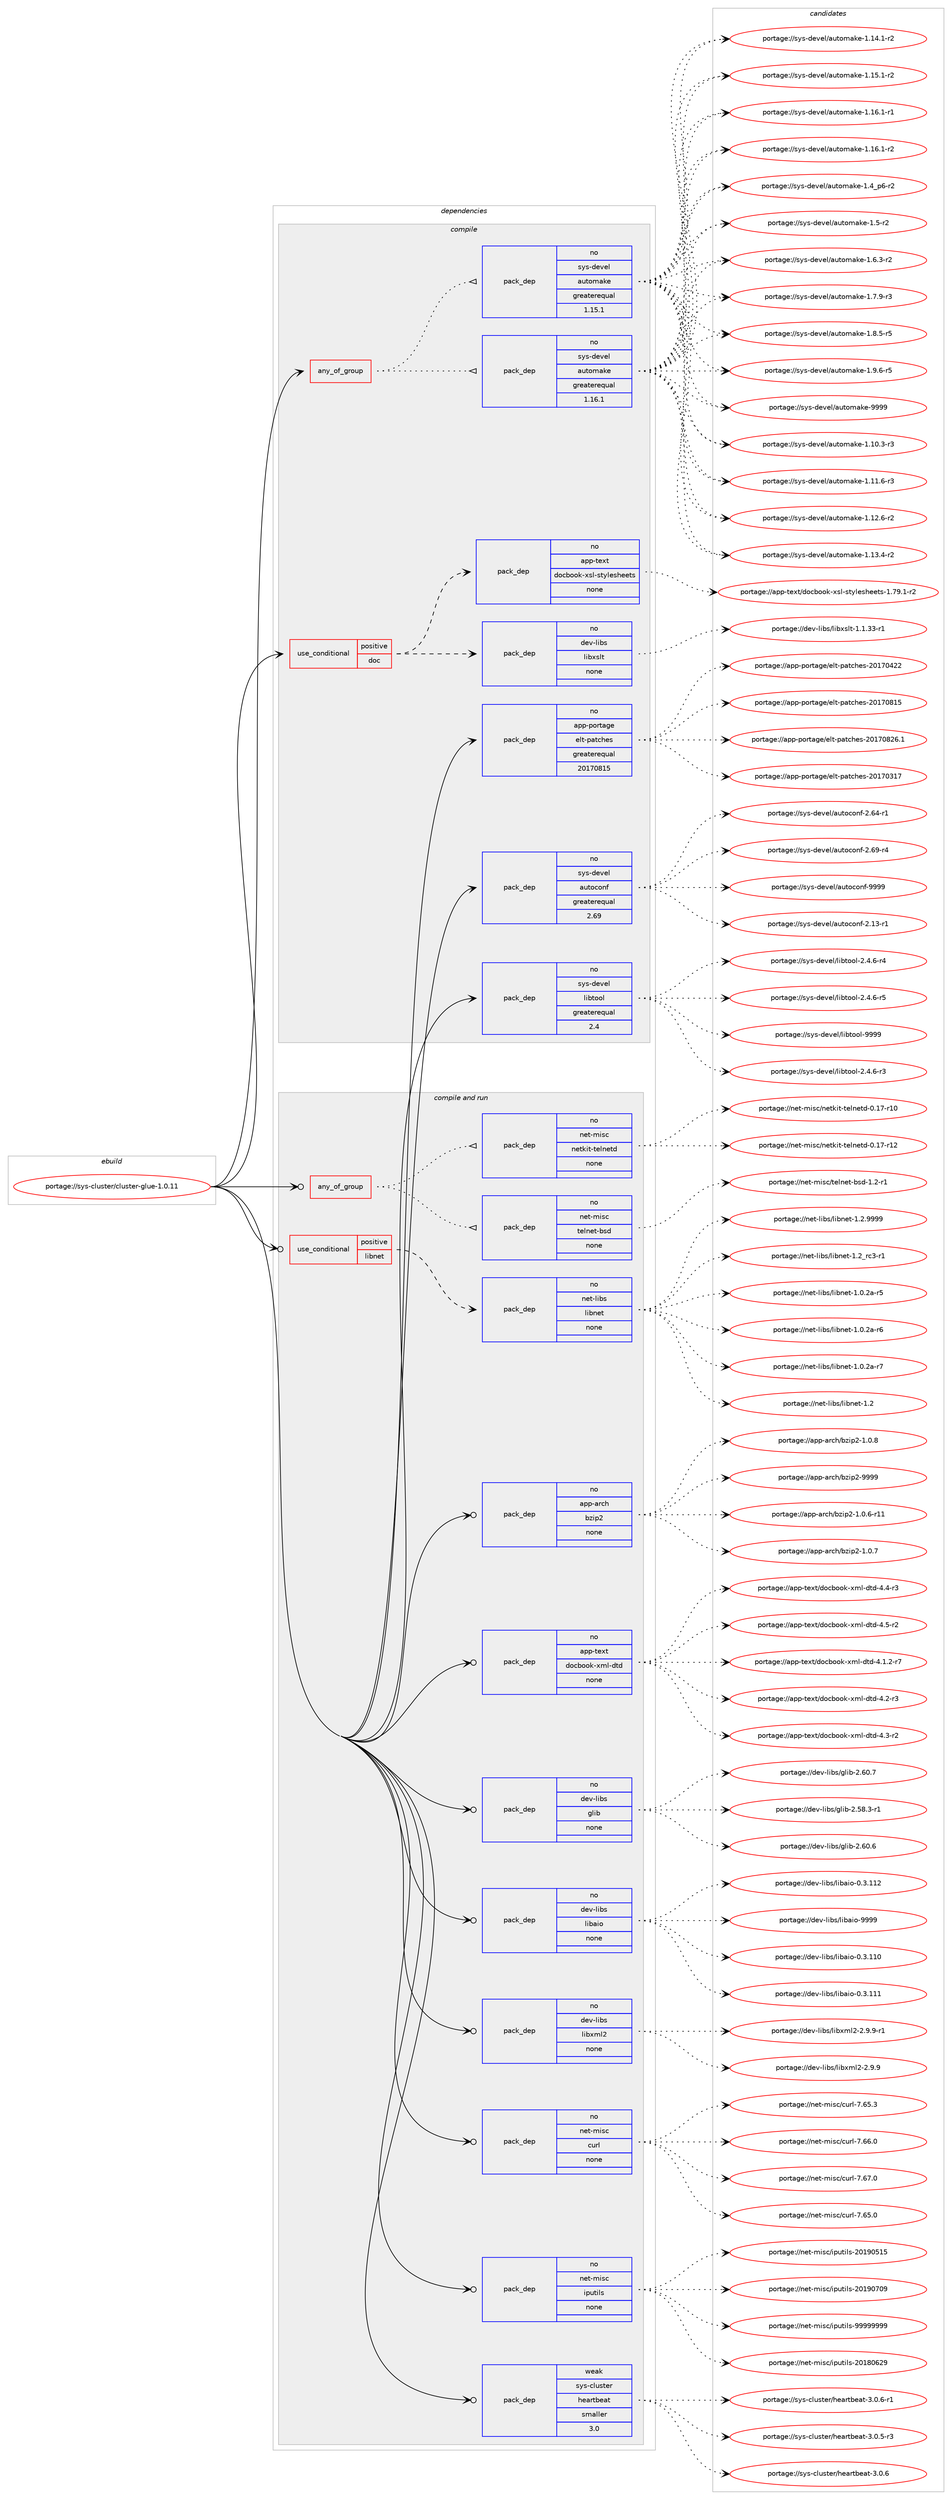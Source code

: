 digraph prolog {

# *************
# Graph options
# *************

newrank=true;
concentrate=true;
compound=true;
graph [rankdir=LR,fontname=Helvetica,fontsize=10,ranksep=1.5];#, ranksep=2.5, nodesep=0.2];
edge  [arrowhead=vee];
node  [fontname=Helvetica,fontsize=10];

# **********
# The ebuild
# **********

subgraph cluster_leftcol {
color=gray;
rank=same;
label=<<i>ebuild</i>>;
id [label="portage://sys-cluster/cluster-glue-1.0.11", color=red, width=4, href="../sys-cluster/cluster-glue-1.0.11.svg"];
}

# ****************
# The dependencies
# ****************

subgraph cluster_midcol {
color=gray;
label=<<i>dependencies</i>>;
subgraph cluster_compile {
fillcolor="#eeeeee";
style=filled;
label=<<i>compile</i>>;
subgraph any6746 {
dependency416662 [label=<<TABLE BORDER="0" CELLBORDER="1" CELLSPACING="0" CELLPADDING="4"><TR><TD CELLPADDING="10">any_of_group</TD></TR></TABLE>>, shape=none, color=red];subgraph pack308432 {
dependency416663 [label=<<TABLE BORDER="0" CELLBORDER="1" CELLSPACING="0" CELLPADDING="4" WIDTH="220"><TR><TD ROWSPAN="6" CELLPADDING="30">pack_dep</TD></TR><TR><TD WIDTH="110">no</TD></TR><TR><TD>sys-devel</TD></TR><TR><TD>automake</TD></TR><TR><TD>greaterequal</TD></TR><TR><TD>1.16.1</TD></TR></TABLE>>, shape=none, color=blue];
}
dependency416662:e -> dependency416663:w [weight=20,style="dotted",arrowhead="oinv"];
subgraph pack308433 {
dependency416664 [label=<<TABLE BORDER="0" CELLBORDER="1" CELLSPACING="0" CELLPADDING="4" WIDTH="220"><TR><TD ROWSPAN="6" CELLPADDING="30">pack_dep</TD></TR><TR><TD WIDTH="110">no</TD></TR><TR><TD>sys-devel</TD></TR><TR><TD>automake</TD></TR><TR><TD>greaterequal</TD></TR><TR><TD>1.15.1</TD></TR></TABLE>>, shape=none, color=blue];
}
dependency416662:e -> dependency416664:w [weight=20,style="dotted",arrowhead="oinv"];
}
id:e -> dependency416662:w [weight=20,style="solid",arrowhead="vee"];
subgraph cond101257 {
dependency416665 [label=<<TABLE BORDER="0" CELLBORDER="1" CELLSPACING="0" CELLPADDING="4"><TR><TD ROWSPAN="3" CELLPADDING="10">use_conditional</TD></TR><TR><TD>positive</TD></TR><TR><TD>doc</TD></TR></TABLE>>, shape=none, color=red];
subgraph pack308434 {
dependency416666 [label=<<TABLE BORDER="0" CELLBORDER="1" CELLSPACING="0" CELLPADDING="4" WIDTH="220"><TR><TD ROWSPAN="6" CELLPADDING="30">pack_dep</TD></TR><TR><TD WIDTH="110">no</TD></TR><TR><TD>dev-libs</TD></TR><TR><TD>libxslt</TD></TR><TR><TD>none</TD></TR><TR><TD></TD></TR></TABLE>>, shape=none, color=blue];
}
dependency416665:e -> dependency416666:w [weight=20,style="dashed",arrowhead="vee"];
subgraph pack308435 {
dependency416667 [label=<<TABLE BORDER="0" CELLBORDER="1" CELLSPACING="0" CELLPADDING="4" WIDTH="220"><TR><TD ROWSPAN="6" CELLPADDING="30">pack_dep</TD></TR><TR><TD WIDTH="110">no</TD></TR><TR><TD>app-text</TD></TR><TR><TD>docbook-xsl-stylesheets</TD></TR><TR><TD>none</TD></TR><TR><TD></TD></TR></TABLE>>, shape=none, color=blue];
}
dependency416665:e -> dependency416667:w [weight=20,style="dashed",arrowhead="vee"];
}
id:e -> dependency416665:w [weight=20,style="solid",arrowhead="vee"];
subgraph pack308436 {
dependency416668 [label=<<TABLE BORDER="0" CELLBORDER="1" CELLSPACING="0" CELLPADDING="4" WIDTH="220"><TR><TD ROWSPAN="6" CELLPADDING="30">pack_dep</TD></TR><TR><TD WIDTH="110">no</TD></TR><TR><TD>app-portage</TD></TR><TR><TD>elt-patches</TD></TR><TR><TD>greaterequal</TD></TR><TR><TD>20170815</TD></TR></TABLE>>, shape=none, color=blue];
}
id:e -> dependency416668:w [weight=20,style="solid",arrowhead="vee"];
subgraph pack308437 {
dependency416669 [label=<<TABLE BORDER="0" CELLBORDER="1" CELLSPACING="0" CELLPADDING="4" WIDTH="220"><TR><TD ROWSPAN="6" CELLPADDING="30">pack_dep</TD></TR><TR><TD WIDTH="110">no</TD></TR><TR><TD>sys-devel</TD></TR><TR><TD>autoconf</TD></TR><TR><TD>greaterequal</TD></TR><TR><TD>2.69</TD></TR></TABLE>>, shape=none, color=blue];
}
id:e -> dependency416669:w [weight=20,style="solid",arrowhead="vee"];
subgraph pack308438 {
dependency416670 [label=<<TABLE BORDER="0" CELLBORDER="1" CELLSPACING="0" CELLPADDING="4" WIDTH="220"><TR><TD ROWSPAN="6" CELLPADDING="30">pack_dep</TD></TR><TR><TD WIDTH="110">no</TD></TR><TR><TD>sys-devel</TD></TR><TR><TD>libtool</TD></TR><TR><TD>greaterequal</TD></TR><TR><TD>2.4</TD></TR></TABLE>>, shape=none, color=blue];
}
id:e -> dependency416670:w [weight=20,style="solid",arrowhead="vee"];
}
subgraph cluster_compileandrun {
fillcolor="#eeeeee";
style=filled;
label=<<i>compile and run</i>>;
subgraph any6747 {
dependency416671 [label=<<TABLE BORDER="0" CELLBORDER="1" CELLSPACING="0" CELLPADDING="4"><TR><TD CELLPADDING="10">any_of_group</TD></TR></TABLE>>, shape=none, color=red];subgraph pack308439 {
dependency416672 [label=<<TABLE BORDER="0" CELLBORDER="1" CELLSPACING="0" CELLPADDING="4" WIDTH="220"><TR><TD ROWSPAN="6" CELLPADDING="30">pack_dep</TD></TR><TR><TD WIDTH="110">no</TD></TR><TR><TD>net-misc</TD></TR><TR><TD>netkit-telnetd</TD></TR><TR><TD>none</TD></TR><TR><TD></TD></TR></TABLE>>, shape=none, color=blue];
}
dependency416671:e -> dependency416672:w [weight=20,style="dotted",arrowhead="oinv"];
subgraph pack308440 {
dependency416673 [label=<<TABLE BORDER="0" CELLBORDER="1" CELLSPACING="0" CELLPADDING="4" WIDTH="220"><TR><TD ROWSPAN="6" CELLPADDING="30">pack_dep</TD></TR><TR><TD WIDTH="110">no</TD></TR><TR><TD>net-misc</TD></TR><TR><TD>telnet-bsd</TD></TR><TR><TD>none</TD></TR><TR><TD></TD></TR></TABLE>>, shape=none, color=blue];
}
dependency416671:e -> dependency416673:w [weight=20,style="dotted",arrowhead="oinv"];
}
id:e -> dependency416671:w [weight=20,style="solid",arrowhead="odotvee"];
subgraph cond101258 {
dependency416674 [label=<<TABLE BORDER="0" CELLBORDER="1" CELLSPACING="0" CELLPADDING="4"><TR><TD ROWSPAN="3" CELLPADDING="10">use_conditional</TD></TR><TR><TD>positive</TD></TR><TR><TD>libnet</TD></TR></TABLE>>, shape=none, color=red];
subgraph pack308441 {
dependency416675 [label=<<TABLE BORDER="0" CELLBORDER="1" CELLSPACING="0" CELLPADDING="4" WIDTH="220"><TR><TD ROWSPAN="6" CELLPADDING="30">pack_dep</TD></TR><TR><TD WIDTH="110">no</TD></TR><TR><TD>net-libs</TD></TR><TR><TD>libnet</TD></TR><TR><TD>none</TD></TR><TR><TD></TD></TR></TABLE>>, shape=none, color=blue];
}
dependency416674:e -> dependency416675:w [weight=20,style="dashed",arrowhead="vee"];
}
id:e -> dependency416674:w [weight=20,style="solid",arrowhead="odotvee"];
subgraph pack308442 {
dependency416676 [label=<<TABLE BORDER="0" CELLBORDER="1" CELLSPACING="0" CELLPADDING="4" WIDTH="220"><TR><TD ROWSPAN="6" CELLPADDING="30">pack_dep</TD></TR><TR><TD WIDTH="110">no</TD></TR><TR><TD>app-arch</TD></TR><TR><TD>bzip2</TD></TR><TR><TD>none</TD></TR><TR><TD></TD></TR></TABLE>>, shape=none, color=blue];
}
id:e -> dependency416676:w [weight=20,style="solid",arrowhead="odotvee"];
subgraph pack308443 {
dependency416677 [label=<<TABLE BORDER="0" CELLBORDER="1" CELLSPACING="0" CELLPADDING="4" WIDTH="220"><TR><TD ROWSPAN="6" CELLPADDING="30">pack_dep</TD></TR><TR><TD WIDTH="110">no</TD></TR><TR><TD>app-text</TD></TR><TR><TD>docbook-xml-dtd</TD></TR><TR><TD>none</TD></TR><TR><TD></TD></TR></TABLE>>, shape=none, color=blue];
}
id:e -> dependency416677:w [weight=20,style="solid",arrowhead="odotvee"];
subgraph pack308444 {
dependency416678 [label=<<TABLE BORDER="0" CELLBORDER="1" CELLSPACING="0" CELLPADDING="4" WIDTH="220"><TR><TD ROWSPAN="6" CELLPADDING="30">pack_dep</TD></TR><TR><TD WIDTH="110">no</TD></TR><TR><TD>dev-libs</TD></TR><TR><TD>glib</TD></TR><TR><TD>none</TD></TR><TR><TD></TD></TR></TABLE>>, shape=none, color=blue];
}
id:e -> dependency416678:w [weight=20,style="solid",arrowhead="odotvee"];
subgraph pack308445 {
dependency416679 [label=<<TABLE BORDER="0" CELLBORDER="1" CELLSPACING="0" CELLPADDING="4" WIDTH="220"><TR><TD ROWSPAN="6" CELLPADDING="30">pack_dep</TD></TR><TR><TD WIDTH="110">no</TD></TR><TR><TD>dev-libs</TD></TR><TR><TD>libaio</TD></TR><TR><TD>none</TD></TR><TR><TD></TD></TR></TABLE>>, shape=none, color=blue];
}
id:e -> dependency416679:w [weight=20,style="solid",arrowhead="odotvee"];
subgraph pack308446 {
dependency416680 [label=<<TABLE BORDER="0" CELLBORDER="1" CELLSPACING="0" CELLPADDING="4" WIDTH="220"><TR><TD ROWSPAN="6" CELLPADDING="30">pack_dep</TD></TR><TR><TD WIDTH="110">no</TD></TR><TR><TD>dev-libs</TD></TR><TR><TD>libxml2</TD></TR><TR><TD>none</TD></TR><TR><TD></TD></TR></TABLE>>, shape=none, color=blue];
}
id:e -> dependency416680:w [weight=20,style="solid",arrowhead="odotvee"];
subgraph pack308447 {
dependency416681 [label=<<TABLE BORDER="0" CELLBORDER="1" CELLSPACING="0" CELLPADDING="4" WIDTH="220"><TR><TD ROWSPAN="6" CELLPADDING="30">pack_dep</TD></TR><TR><TD WIDTH="110">no</TD></TR><TR><TD>net-misc</TD></TR><TR><TD>curl</TD></TR><TR><TD>none</TD></TR><TR><TD></TD></TR></TABLE>>, shape=none, color=blue];
}
id:e -> dependency416681:w [weight=20,style="solid",arrowhead="odotvee"];
subgraph pack308448 {
dependency416682 [label=<<TABLE BORDER="0" CELLBORDER="1" CELLSPACING="0" CELLPADDING="4" WIDTH="220"><TR><TD ROWSPAN="6" CELLPADDING="30">pack_dep</TD></TR><TR><TD WIDTH="110">no</TD></TR><TR><TD>net-misc</TD></TR><TR><TD>iputils</TD></TR><TR><TD>none</TD></TR><TR><TD></TD></TR></TABLE>>, shape=none, color=blue];
}
id:e -> dependency416682:w [weight=20,style="solid",arrowhead="odotvee"];
subgraph pack308449 {
dependency416683 [label=<<TABLE BORDER="0" CELLBORDER="1" CELLSPACING="0" CELLPADDING="4" WIDTH="220"><TR><TD ROWSPAN="6" CELLPADDING="30">pack_dep</TD></TR><TR><TD WIDTH="110">weak</TD></TR><TR><TD>sys-cluster</TD></TR><TR><TD>heartbeat</TD></TR><TR><TD>smaller</TD></TR><TR><TD>3.0</TD></TR></TABLE>>, shape=none, color=blue];
}
id:e -> dependency416683:w [weight=20,style="solid",arrowhead="odotvee"];
}
subgraph cluster_run {
fillcolor="#eeeeee";
style=filled;
label=<<i>run</i>>;
}
}

# **************
# The candidates
# **************

subgraph cluster_choices {
rank=same;
color=gray;
label=<<i>candidates</i>>;

subgraph choice308432 {
color=black;
nodesep=1;
choiceportage11512111545100101118101108479711711611110997107101454946494846514511451 [label="portage://sys-devel/automake-1.10.3-r3", color=red, width=4,href="../sys-devel/automake-1.10.3-r3.svg"];
choiceportage11512111545100101118101108479711711611110997107101454946494946544511451 [label="portage://sys-devel/automake-1.11.6-r3", color=red, width=4,href="../sys-devel/automake-1.11.6-r3.svg"];
choiceportage11512111545100101118101108479711711611110997107101454946495046544511450 [label="portage://sys-devel/automake-1.12.6-r2", color=red, width=4,href="../sys-devel/automake-1.12.6-r2.svg"];
choiceportage11512111545100101118101108479711711611110997107101454946495146524511450 [label="portage://sys-devel/automake-1.13.4-r2", color=red, width=4,href="../sys-devel/automake-1.13.4-r2.svg"];
choiceportage11512111545100101118101108479711711611110997107101454946495246494511450 [label="portage://sys-devel/automake-1.14.1-r2", color=red, width=4,href="../sys-devel/automake-1.14.1-r2.svg"];
choiceportage11512111545100101118101108479711711611110997107101454946495346494511450 [label="portage://sys-devel/automake-1.15.1-r2", color=red, width=4,href="../sys-devel/automake-1.15.1-r2.svg"];
choiceportage11512111545100101118101108479711711611110997107101454946495446494511449 [label="portage://sys-devel/automake-1.16.1-r1", color=red, width=4,href="../sys-devel/automake-1.16.1-r1.svg"];
choiceportage11512111545100101118101108479711711611110997107101454946495446494511450 [label="portage://sys-devel/automake-1.16.1-r2", color=red, width=4,href="../sys-devel/automake-1.16.1-r2.svg"];
choiceportage115121115451001011181011084797117116111109971071014549465295112544511450 [label="portage://sys-devel/automake-1.4_p6-r2", color=red, width=4,href="../sys-devel/automake-1.4_p6-r2.svg"];
choiceportage11512111545100101118101108479711711611110997107101454946534511450 [label="portage://sys-devel/automake-1.5-r2", color=red, width=4,href="../sys-devel/automake-1.5-r2.svg"];
choiceportage115121115451001011181011084797117116111109971071014549465446514511450 [label="portage://sys-devel/automake-1.6.3-r2", color=red, width=4,href="../sys-devel/automake-1.6.3-r2.svg"];
choiceportage115121115451001011181011084797117116111109971071014549465546574511451 [label="portage://sys-devel/automake-1.7.9-r3", color=red, width=4,href="../sys-devel/automake-1.7.9-r3.svg"];
choiceportage115121115451001011181011084797117116111109971071014549465646534511453 [label="portage://sys-devel/automake-1.8.5-r5", color=red, width=4,href="../sys-devel/automake-1.8.5-r5.svg"];
choiceportage115121115451001011181011084797117116111109971071014549465746544511453 [label="portage://sys-devel/automake-1.9.6-r5", color=red, width=4,href="../sys-devel/automake-1.9.6-r5.svg"];
choiceportage115121115451001011181011084797117116111109971071014557575757 [label="portage://sys-devel/automake-9999", color=red, width=4,href="../sys-devel/automake-9999.svg"];
dependency416663:e -> choiceportage11512111545100101118101108479711711611110997107101454946494846514511451:w [style=dotted,weight="100"];
dependency416663:e -> choiceportage11512111545100101118101108479711711611110997107101454946494946544511451:w [style=dotted,weight="100"];
dependency416663:e -> choiceportage11512111545100101118101108479711711611110997107101454946495046544511450:w [style=dotted,weight="100"];
dependency416663:e -> choiceportage11512111545100101118101108479711711611110997107101454946495146524511450:w [style=dotted,weight="100"];
dependency416663:e -> choiceportage11512111545100101118101108479711711611110997107101454946495246494511450:w [style=dotted,weight="100"];
dependency416663:e -> choiceportage11512111545100101118101108479711711611110997107101454946495346494511450:w [style=dotted,weight="100"];
dependency416663:e -> choiceportage11512111545100101118101108479711711611110997107101454946495446494511449:w [style=dotted,weight="100"];
dependency416663:e -> choiceportage11512111545100101118101108479711711611110997107101454946495446494511450:w [style=dotted,weight="100"];
dependency416663:e -> choiceportage115121115451001011181011084797117116111109971071014549465295112544511450:w [style=dotted,weight="100"];
dependency416663:e -> choiceportage11512111545100101118101108479711711611110997107101454946534511450:w [style=dotted,weight="100"];
dependency416663:e -> choiceportage115121115451001011181011084797117116111109971071014549465446514511450:w [style=dotted,weight="100"];
dependency416663:e -> choiceportage115121115451001011181011084797117116111109971071014549465546574511451:w [style=dotted,weight="100"];
dependency416663:e -> choiceportage115121115451001011181011084797117116111109971071014549465646534511453:w [style=dotted,weight="100"];
dependency416663:e -> choiceportage115121115451001011181011084797117116111109971071014549465746544511453:w [style=dotted,weight="100"];
dependency416663:e -> choiceportage115121115451001011181011084797117116111109971071014557575757:w [style=dotted,weight="100"];
}
subgraph choice308433 {
color=black;
nodesep=1;
choiceportage11512111545100101118101108479711711611110997107101454946494846514511451 [label="portage://sys-devel/automake-1.10.3-r3", color=red, width=4,href="../sys-devel/automake-1.10.3-r3.svg"];
choiceportage11512111545100101118101108479711711611110997107101454946494946544511451 [label="portage://sys-devel/automake-1.11.6-r3", color=red, width=4,href="../sys-devel/automake-1.11.6-r3.svg"];
choiceportage11512111545100101118101108479711711611110997107101454946495046544511450 [label="portage://sys-devel/automake-1.12.6-r2", color=red, width=4,href="../sys-devel/automake-1.12.6-r2.svg"];
choiceportage11512111545100101118101108479711711611110997107101454946495146524511450 [label="portage://sys-devel/automake-1.13.4-r2", color=red, width=4,href="../sys-devel/automake-1.13.4-r2.svg"];
choiceportage11512111545100101118101108479711711611110997107101454946495246494511450 [label="portage://sys-devel/automake-1.14.1-r2", color=red, width=4,href="../sys-devel/automake-1.14.1-r2.svg"];
choiceportage11512111545100101118101108479711711611110997107101454946495346494511450 [label="portage://sys-devel/automake-1.15.1-r2", color=red, width=4,href="../sys-devel/automake-1.15.1-r2.svg"];
choiceportage11512111545100101118101108479711711611110997107101454946495446494511449 [label="portage://sys-devel/automake-1.16.1-r1", color=red, width=4,href="../sys-devel/automake-1.16.1-r1.svg"];
choiceportage11512111545100101118101108479711711611110997107101454946495446494511450 [label="portage://sys-devel/automake-1.16.1-r2", color=red, width=4,href="../sys-devel/automake-1.16.1-r2.svg"];
choiceportage115121115451001011181011084797117116111109971071014549465295112544511450 [label="portage://sys-devel/automake-1.4_p6-r2", color=red, width=4,href="../sys-devel/automake-1.4_p6-r2.svg"];
choiceportage11512111545100101118101108479711711611110997107101454946534511450 [label="portage://sys-devel/automake-1.5-r2", color=red, width=4,href="../sys-devel/automake-1.5-r2.svg"];
choiceportage115121115451001011181011084797117116111109971071014549465446514511450 [label="portage://sys-devel/automake-1.6.3-r2", color=red, width=4,href="../sys-devel/automake-1.6.3-r2.svg"];
choiceportage115121115451001011181011084797117116111109971071014549465546574511451 [label="portage://sys-devel/automake-1.7.9-r3", color=red, width=4,href="../sys-devel/automake-1.7.9-r3.svg"];
choiceportage115121115451001011181011084797117116111109971071014549465646534511453 [label="portage://sys-devel/automake-1.8.5-r5", color=red, width=4,href="../sys-devel/automake-1.8.5-r5.svg"];
choiceportage115121115451001011181011084797117116111109971071014549465746544511453 [label="portage://sys-devel/automake-1.9.6-r5", color=red, width=4,href="../sys-devel/automake-1.9.6-r5.svg"];
choiceportage115121115451001011181011084797117116111109971071014557575757 [label="portage://sys-devel/automake-9999", color=red, width=4,href="../sys-devel/automake-9999.svg"];
dependency416664:e -> choiceportage11512111545100101118101108479711711611110997107101454946494846514511451:w [style=dotted,weight="100"];
dependency416664:e -> choiceportage11512111545100101118101108479711711611110997107101454946494946544511451:w [style=dotted,weight="100"];
dependency416664:e -> choiceportage11512111545100101118101108479711711611110997107101454946495046544511450:w [style=dotted,weight="100"];
dependency416664:e -> choiceportage11512111545100101118101108479711711611110997107101454946495146524511450:w [style=dotted,weight="100"];
dependency416664:e -> choiceportage11512111545100101118101108479711711611110997107101454946495246494511450:w [style=dotted,weight="100"];
dependency416664:e -> choiceportage11512111545100101118101108479711711611110997107101454946495346494511450:w [style=dotted,weight="100"];
dependency416664:e -> choiceportage11512111545100101118101108479711711611110997107101454946495446494511449:w [style=dotted,weight="100"];
dependency416664:e -> choiceportage11512111545100101118101108479711711611110997107101454946495446494511450:w [style=dotted,weight="100"];
dependency416664:e -> choiceportage115121115451001011181011084797117116111109971071014549465295112544511450:w [style=dotted,weight="100"];
dependency416664:e -> choiceportage11512111545100101118101108479711711611110997107101454946534511450:w [style=dotted,weight="100"];
dependency416664:e -> choiceportage115121115451001011181011084797117116111109971071014549465446514511450:w [style=dotted,weight="100"];
dependency416664:e -> choiceportage115121115451001011181011084797117116111109971071014549465546574511451:w [style=dotted,weight="100"];
dependency416664:e -> choiceportage115121115451001011181011084797117116111109971071014549465646534511453:w [style=dotted,weight="100"];
dependency416664:e -> choiceportage115121115451001011181011084797117116111109971071014549465746544511453:w [style=dotted,weight="100"];
dependency416664:e -> choiceportage115121115451001011181011084797117116111109971071014557575757:w [style=dotted,weight="100"];
}
subgraph choice308434 {
color=black;
nodesep=1;
choiceportage10010111845108105981154710810598120115108116454946494651514511449 [label="portage://dev-libs/libxslt-1.1.33-r1", color=red, width=4,href="../dev-libs/libxslt-1.1.33-r1.svg"];
dependency416666:e -> choiceportage10010111845108105981154710810598120115108116454946494651514511449:w [style=dotted,weight="100"];
}
subgraph choice308435 {
color=black;
nodesep=1;
choiceportage97112112451161011201164710011199981111111074512011510845115116121108101115104101101116115454946555746494511450 [label="portage://app-text/docbook-xsl-stylesheets-1.79.1-r2", color=red, width=4,href="../app-text/docbook-xsl-stylesheets-1.79.1-r2.svg"];
dependency416667:e -> choiceportage97112112451161011201164710011199981111111074512011510845115116121108101115104101101116115454946555746494511450:w [style=dotted,weight="100"];
}
subgraph choice308436 {
color=black;
nodesep=1;
choiceportage97112112451121111141169710310147101108116451129711699104101115455048495548514955 [label="portage://app-portage/elt-patches-20170317", color=red, width=4,href="../app-portage/elt-patches-20170317.svg"];
choiceportage97112112451121111141169710310147101108116451129711699104101115455048495548525050 [label="portage://app-portage/elt-patches-20170422", color=red, width=4,href="../app-portage/elt-patches-20170422.svg"];
choiceportage97112112451121111141169710310147101108116451129711699104101115455048495548564953 [label="portage://app-portage/elt-patches-20170815", color=red, width=4,href="../app-portage/elt-patches-20170815.svg"];
choiceportage971121124511211111411697103101471011081164511297116991041011154550484955485650544649 [label="portage://app-portage/elt-patches-20170826.1", color=red, width=4,href="../app-portage/elt-patches-20170826.1.svg"];
dependency416668:e -> choiceportage97112112451121111141169710310147101108116451129711699104101115455048495548514955:w [style=dotted,weight="100"];
dependency416668:e -> choiceportage97112112451121111141169710310147101108116451129711699104101115455048495548525050:w [style=dotted,weight="100"];
dependency416668:e -> choiceportage97112112451121111141169710310147101108116451129711699104101115455048495548564953:w [style=dotted,weight="100"];
dependency416668:e -> choiceportage971121124511211111411697103101471011081164511297116991041011154550484955485650544649:w [style=dotted,weight="100"];
}
subgraph choice308437 {
color=black;
nodesep=1;
choiceportage1151211154510010111810110847971171161119911111010245504649514511449 [label="portage://sys-devel/autoconf-2.13-r1", color=red, width=4,href="../sys-devel/autoconf-2.13-r1.svg"];
choiceportage1151211154510010111810110847971171161119911111010245504654524511449 [label="portage://sys-devel/autoconf-2.64-r1", color=red, width=4,href="../sys-devel/autoconf-2.64-r1.svg"];
choiceportage1151211154510010111810110847971171161119911111010245504654574511452 [label="portage://sys-devel/autoconf-2.69-r4", color=red, width=4,href="../sys-devel/autoconf-2.69-r4.svg"];
choiceportage115121115451001011181011084797117116111991111101024557575757 [label="portage://sys-devel/autoconf-9999", color=red, width=4,href="../sys-devel/autoconf-9999.svg"];
dependency416669:e -> choiceportage1151211154510010111810110847971171161119911111010245504649514511449:w [style=dotted,weight="100"];
dependency416669:e -> choiceportage1151211154510010111810110847971171161119911111010245504654524511449:w [style=dotted,weight="100"];
dependency416669:e -> choiceportage1151211154510010111810110847971171161119911111010245504654574511452:w [style=dotted,weight="100"];
dependency416669:e -> choiceportage115121115451001011181011084797117116111991111101024557575757:w [style=dotted,weight="100"];
}
subgraph choice308438 {
color=black;
nodesep=1;
choiceportage1151211154510010111810110847108105981161111111084550465246544511451 [label="portage://sys-devel/libtool-2.4.6-r3", color=red, width=4,href="../sys-devel/libtool-2.4.6-r3.svg"];
choiceportage1151211154510010111810110847108105981161111111084550465246544511452 [label="portage://sys-devel/libtool-2.4.6-r4", color=red, width=4,href="../sys-devel/libtool-2.4.6-r4.svg"];
choiceportage1151211154510010111810110847108105981161111111084550465246544511453 [label="portage://sys-devel/libtool-2.4.6-r5", color=red, width=4,href="../sys-devel/libtool-2.4.6-r5.svg"];
choiceportage1151211154510010111810110847108105981161111111084557575757 [label="portage://sys-devel/libtool-9999", color=red, width=4,href="../sys-devel/libtool-9999.svg"];
dependency416670:e -> choiceportage1151211154510010111810110847108105981161111111084550465246544511451:w [style=dotted,weight="100"];
dependency416670:e -> choiceportage1151211154510010111810110847108105981161111111084550465246544511452:w [style=dotted,weight="100"];
dependency416670:e -> choiceportage1151211154510010111810110847108105981161111111084550465246544511453:w [style=dotted,weight="100"];
dependency416670:e -> choiceportage1151211154510010111810110847108105981161111111084557575757:w [style=dotted,weight="100"];
}
subgraph choice308439 {
color=black;
nodesep=1;
choiceportage110101116451091051159947110101116107105116451161011081101011161004548464955451144948 [label="portage://net-misc/netkit-telnetd-0.17-r10", color=red, width=4,href="../net-misc/netkit-telnetd-0.17-r10.svg"];
choiceportage110101116451091051159947110101116107105116451161011081101011161004548464955451144950 [label="portage://net-misc/netkit-telnetd-0.17-r12", color=red, width=4,href="../net-misc/netkit-telnetd-0.17-r12.svg"];
dependency416672:e -> choiceportage110101116451091051159947110101116107105116451161011081101011161004548464955451144948:w [style=dotted,weight="100"];
dependency416672:e -> choiceportage110101116451091051159947110101116107105116451161011081101011161004548464955451144950:w [style=dotted,weight="100"];
}
subgraph choice308440 {
color=black;
nodesep=1;
choiceportage1101011164510910511599471161011081101011164598115100454946504511449 [label="portage://net-misc/telnet-bsd-1.2-r1", color=red, width=4,href="../net-misc/telnet-bsd-1.2-r1.svg"];
dependency416673:e -> choiceportage1101011164510910511599471161011081101011164598115100454946504511449:w [style=dotted,weight="100"];
}
subgraph choice308441 {
color=black;
nodesep=1;
choiceportage11010111645108105981154710810598110101116454946484650974511453 [label="portage://net-libs/libnet-1.0.2a-r5", color=red, width=4,href="../net-libs/libnet-1.0.2a-r5.svg"];
choiceportage11010111645108105981154710810598110101116454946484650974511454 [label="portage://net-libs/libnet-1.0.2a-r6", color=red, width=4,href="../net-libs/libnet-1.0.2a-r6.svg"];
choiceportage11010111645108105981154710810598110101116454946484650974511455 [label="portage://net-libs/libnet-1.0.2a-r7", color=red, width=4,href="../net-libs/libnet-1.0.2a-r7.svg"];
choiceportage1101011164510810598115471081059811010111645494650 [label="portage://net-libs/libnet-1.2", color=red, width=4,href="../net-libs/libnet-1.2.svg"];
choiceportage11010111645108105981154710810598110101116454946504657575757 [label="portage://net-libs/libnet-1.2.9999", color=red, width=4,href="../net-libs/libnet-1.2.9999.svg"];
choiceportage11010111645108105981154710810598110101116454946509511499514511449 [label="portage://net-libs/libnet-1.2_rc3-r1", color=red, width=4,href="../net-libs/libnet-1.2_rc3-r1.svg"];
dependency416675:e -> choiceportage11010111645108105981154710810598110101116454946484650974511453:w [style=dotted,weight="100"];
dependency416675:e -> choiceportage11010111645108105981154710810598110101116454946484650974511454:w [style=dotted,weight="100"];
dependency416675:e -> choiceportage11010111645108105981154710810598110101116454946484650974511455:w [style=dotted,weight="100"];
dependency416675:e -> choiceportage1101011164510810598115471081059811010111645494650:w [style=dotted,weight="100"];
dependency416675:e -> choiceportage11010111645108105981154710810598110101116454946504657575757:w [style=dotted,weight="100"];
dependency416675:e -> choiceportage11010111645108105981154710810598110101116454946509511499514511449:w [style=dotted,weight="100"];
}
subgraph choice308442 {
color=black;
nodesep=1;
choiceportage97112112459711499104479812210511250454946484654451144949 [label="portage://app-arch/bzip2-1.0.6-r11", color=red, width=4,href="../app-arch/bzip2-1.0.6-r11.svg"];
choiceportage97112112459711499104479812210511250454946484655 [label="portage://app-arch/bzip2-1.0.7", color=red, width=4,href="../app-arch/bzip2-1.0.7.svg"];
choiceportage97112112459711499104479812210511250454946484656 [label="portage://app-arch/bzip2-1.0.8", color=red, width=4,href="../app-arch/bzip2-1.0.8.svg"];
choiceportage971121124597114991044798122105112504557575757 [label="portage://app-arch/bzip2-9999", color=red, width=4,href="../app-arch/bzip2-9999.svg"];
dependency416676:e -> choiceportage97112112459711499104479812210511250454946484654451144949:w [style=dotted,weight="100"];
dependency416676:e -> choiceportage97112112459711499104479812210511250454946484655:w [style=dotted,weight="100"];
dependency416676:e -> choiceportage97112112459711499104479812210511250454946484656:w [style=dotted,weight="100"];
dependency416676:e -> choiceportage971121124597114991044798122105112504557575757:w [style=dotted,weight="100"];
}
subgraph choice308443 {
color=black;
nodesep=1;
choiceportage971121124511610112011647100111999811111110745120109108451001161004552464946504511455 [label="portage://app-text/docbook-xml-dtd-4.1.2-r7", color=red, width=4,href="../app-text/docbook-xml-dtd-4.1.2-r7.svg"];
choiceportage97112112451161011201164710011199981111111074512010910845100116100455246504511451 [label="portage://app-text/docbook-xml-dtd-4.2-r3", color=red, width=4,href="../app-text/docbook-xml-dtd-4.2-r3.svg"];
choiceportage97112112451161011201164710011199981111111074512010910845100116100455246514511450 [label="portage://app-text/docbook-xml-dtd-4.3-r2", color=red, width=4,href="../app-text/docbook-xml-dtd-4.3-r2.svg"];
choiceportage97112112451161011201164710011199981111111074512010910845100116100455246524511451 [label="portage://app-text/docbook-xml-dtd-4.4-r3", color=red, width=4,href="../app-text/docbook-xml-dtd-4.4-r3.svg"];
choiceportage97112112451161011201164710011199981111111074512010910845100116100455246534511450 [label="portage://app-text/docbook-xml-dtd-4.5-r2", color=red, width=4,href="../app-text/docbook-xml-dtd-4.5-r2.svg"];
dependency416677:e -> choiceportage971121124511610112011647100111999811111110745120109108451001161004552464946504511455:w [style=dotted,weight="100"];
dependency416677:e -> choiceportage97112112451161011201164710011199981111111074512010910845100116100455246504511451:w [style=dotted,weight="100"];
dependency416677:e -> choiceportage97112112451161011201164710011199981111111074512010910845100116100455246514511450:w [style=dotted,weight="100"];
dependency416677:e -> choiceportage97112112451161011201164710011199981111111074512010910845100116100455246524511451:w [style=dotted,weight="100"];
dependency416677:e -> choiceportage97112112451161011201164710011199981111111074512010910845100116100455246534511450:w [style=dotted,weight="100"];
}
subgraph choice308444 {
color=black;
nodesep=1;
choiceportage10010111845108105981154710310810598455046535646514511449 [label="portage://dev-libs/glib-2.58.3-r1", color=red, width=4,href="../dev-libs/glib-2.58.3-r1.svg"];
choiceportage1001011184510810598115471031081059845504654484654 [label="portage://dev-libs/glib-2.60.6", color=red, width=4,href="../dev-libs/glib-2.60.6.svg"];
choiceportage1001011184510810598115471031081059845504654484655 [label="portage://dev-libs/glib-2.60.7", color=red, width=4,href="../dev-libs/glib-2.60.7.svg"];
dependency416678:e -> choiceportage10010111845108105981154710310810598455046535646514511449:w [style=dotted,weight="100"];
dependency416678:e -> choiceportage1001011184510810598115471031081059845504654484654:w [style=dotted,weight="100"];
dependency416678:e -> choiceportage1001011184510810598115471031081059845504654484655:w [style=dotted,weight="100"];
}
subgraph choice308445 {
color=black;
nodesep=1;
choiceportage10010111845108105981154710810598971051114548465146494948 [label="portage://dev-libs/libaio-0.3.110", color=red, width=4,href="../dev-libs/libaio-0.3.110.svg"];
choiceportage10010111845108105981154710810598971051114548465146494949 [label="portage://dev-libs/libaio-0.3.111", color=red, width=4,href="../dev-libs/libaio-0.3.111.svg"];
choiceportage10010111845108105981154710810598971051114548465146494950 [label="portage://dev-libs/libaio-0.3.112", color=red, width=4,href="../dev-libs/libaio-0.3.112.svg"];
choiceportage10010111845108105981154710810598971051114557575757 [label="portage://dev-libs/libaio-9999", color=red, width=4,href="../dev-libs/libaio-9999.svg"];
dependency416679:e -> choiceportage10010111845108105981154710810598971051114548465146494948:w [style=dotted,weight="100"];
dependency416679:e -> choiceportage10010111845108105981154710810598971051114548465146494949:w [style=dotted,weight="100"];
dependency416679:e -> choiceportage10010111845108105981154710810598971051114548465146494950:w [style=dotted,weight="100"];
dependency416679:e -> choiceportage10010111845108105981154710810598971051114557575757:w [style=dotted,weight="100"];
}
subgraph choice308446 {
color=black;
nodesep=1;
choiceportage1001011184510810598115471081059812010910850455046574657 [label="portage://dev-libs/libxml2-2.9.9", color=red, width=4,href="../dev-libs/libxml2-2.9.9.svg"];
choiceportage10010111845108105981154710810598120109108504550465746574511449 [label="portage://dev-libs/libxml2-2.9.9-r1", color=red, width=4,href="../dev-libs/libxml2-2.9.9-r1.svg"];
dependency416680:e -> choiceportage1001011184510810598115471081059812010910850455046574657:w [style=dotted,weight="100"];
dependency416680:e -> choiceportage10010111845108105981154710810598120109108504550465746574511449:w [style=dotted,weight="100"];
}
subgraph choice308447 {
color=black;
nodesep=1;
choiceportage1101011164510910511599479911711410845554654534648 [label="portage://net-misc/curl-7.65.0", color=red, width=4,href="../net-misc/curl-7.65.0.svg"];
choiceportage1101011164510910511599479911711410845554654534651 [label="portage://net-misc/curl-7.65.3", color=red, width=4,href="../net-misc/curl-7.65.3.svg"];
choiceportage1101011164510910511599479911711410845554654544648 [label="portage://net-misc/curl-7.66.0", color=red, width=4,href="../net-misc/curl-7.66.0.svg"];
choiceportage1101011164510910511599479911711410845554654554648 [label="portage://net-misc/curl-7.67.0", color=red, width=4,href="../net-misc/curl-7.67.0.svg"];
dependency416681:e -> choiceportage1101011164510910511599479911711410845554654534648:w [style=dotted,weight="100"];
dependency416681:e -> choiceportage1101011164510910511599479911711410845554654534651:w [style=dotted,weight="100"];
dependency416681:e -> choiceportage1101011164510910511599479911711410845554654544648:w [style=dotted,weight="100"];
dependency416681:e -> choiceportage1101011164510910511599479911711410845554654554648:w [style=dotted,weight="100"];
}
subgraph choice308448 {
color=black;
nodesep=1;
choiceportage110101116451091051159947105112117116105108115455048495648545057 [label="portage://net-misc/iputils-20180629", color=red, width=4,href="../net-misc/iputils-20180629.svg"];
choiceportage110101116451091051159947105112117116105108115455048495748534953 [label="portage://net-misc/iputils-20190515", color=red, width=4,href="../net-misc/iputils-20190515.svg"];
choiceportage110101116451091051159947105112117116105108115455048495748554857 [label="portage://net-misc/iputils-20190709", color=red, width=4,href="../net-misc/iputils-20190709.svg"];
choiceportage110101116451091051159947105112117116105108115455757575757575757 [label="portage://net-misc/iputils-99999999", color=red, width=4,href="../net-misc/iputils-99999999.svg"];
dependency416682:e -> choiceportage110101116451091051159947105112117116105108115455048495648545057:w [style=dotted,weight="100"];
dependency416682:e -> choiceportage110101116451091051159947105112117116105108115455048495748534953:w [style=dotted,weight="100"];
dependency416682:e -> choiceportage110101116451091051159947105112117116105108115455048495748554857:w [style=dotted,weight="100"];
dependency416682:e -> choiceportage110101116451091051159947105112117116105108115455757575757575757:w [style=dotted,weight="100"];
}
subgraph choice308449 {
color=black;
nodesep=1;
choiceportage1151211154599108117115116101114471041019711411698101971164551464846534511451 [label="portage://sys-cluster/heartbeat-3.0.5-r3", color=red, width=4,href="../sys-cluster/heartbeat-3.0.5-r3.svg"];
choiceportage115121115459910811711511610111447104101971141169810197116455146484654 [label="portage://sys-cluster/heartbeat-3.0.6", color=red, width=4,href="../sys-cluster/heartbeat-3.0.6.svg"];
choiceportage1151211154599108117115116101114471041019711411698101971164551464846544511449 [label="portage://sys-cluster/heartbeat-3.0.6-r1", color=red, width=4,href="../sys-cluster/heartbeat-3.0.6-r1.svg"];
dependency416683:e -> choiceportage1151211154599108117115116101114471041019711411698101971164551464846534511451:w [style=dotted,weight="100"];
dependency416683:e -> choiceportage115121115459910811711511610111447104101971141169810197116455146484654:w [style=dotted,weight="100"];
dependency416683:e -> choiceportage1151211154599108117115116101114471041019711411698101971164551464846544511449:w [style=dotted,weight="100"];
}
}

}
